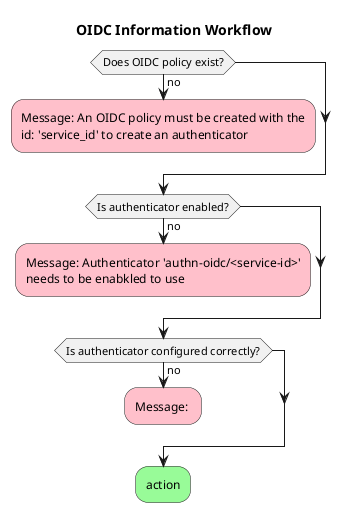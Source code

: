 @startuml
title OIDC Information Workflow
if (Does OIDC policy exist?) is (no) then
  #pink:Message: An OIDC policy must be created with the\nid: 'service_id' to create an authenticator;
  kill
endif
if (Is authenticator enabled?) is (no) then
  #pink:Message: Authenticator 'authn-oidc/<service-id>'\nneeds to be enabkled to use;
  kill
endif

if (Is authenticator configured correctly?) is (no) then
  #pink:Message: ;
  kill
endif



#palegreen:action;
@enduml
